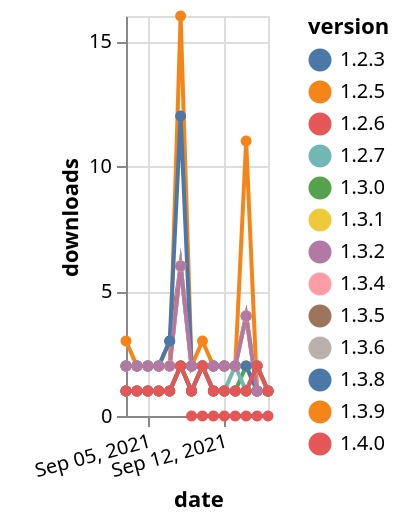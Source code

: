 {"$schema": "https://vega.github.io/schema/vega-lite/v5.json", "description": "A simple bar chart with embedded data.", "data": {"values": [{"date": "2021-09-03", "total": 1096, "delta": 2, "version": "1.3.6"}, {"date": "2021-09-04", "total": 1098, "delta": 2, "version": "1.3.6"}, {"date": "2021-09-05", "total": 1100, "delta": 2, "version": "1.3.6"}, {"date": "2021-09-06", "total": 1102, "delta": 2, "version": "1.3.6"}, {"date": "2021-09-07", "total": 1104, "delta": 2, "version": "1.3.6"}, {"date": "2021-09-08", "total": 1110, "delta": 6, "version": "1.3.6"}, {"date": "2021-09-09", "total": 1112, "delta": 2, "version": "1.3.6"}, {"date": "2021-09-10", "total": 1114, "delta": 2, "version": "1.3.6"}, {"date": "2021-09-11", "total": 1116, "delta": 2, "version": "1.3.6"}, {"date": "2021-09-12", "total": 1118, "delta": 2, "version": "1.3.6"}, {"date": "2021-09-13", "total": 1120, "delta": 2, "version": "1.3.6"}, {"date": "2021-09-14", "total": 1124, "delta": 4, "version": "1.3.6"}, {"date": "2021-09-15", "total": 1125, "delta": 1, "version": "1.3.6"}, {"date": "2021-09-16", "total": 1126, "delta": 1, "version": "1.3.6"}, {"date": "2021-09-03", "total": 545, "delta": 3, "version": "1.3.9"}, {"date": "2021-09-04", "total": 547, "delta": 2, "version": "1.3.9"}, {"date": "2021-09-05", "total": 549, "delta": 2, "version": "1.3.9"}, {"date": "2021-09-06", "total": 551, "delta": 2, "version": "1.3.9"}, {"date": "2021-09-07", "total": 553, "delta": 2, "version": "1.3.9"}, {"date": "2021-09-08", "total": 569, "delta": 16, "version": "1.3.9"}, {"date": "2021-09-09", "total": 571, "delta": 2, "version": "1.3.9"}, {"date": "2021-09-10", "total": 574, "delta": 3, "version": "1.3.9"}, {"date": "2021-09-11", "total": 576, "delta": 2, "version": "1.3.9"}, {"date": "2021-09-12", "total": 578, "delta": 2, "version": "1.3.9"}, {"date": "2021-09-13", "total": 580, "delta": 2, "version": "1.3.9"}, {"date": "2021-09-14", "total": 591, "delta": 11, "version": "1.3.9"}, {"date": "2021-09-15", "total": 592, "delta": 1, "version": "1.3.9"}, {"date": "2021-09-16", "total": 593, "delta": 1, "version": "1.3.9"}, {"date": "2021-09-03", "total": 1128, "delta": 2, "version": "1.3.5"}, {"date": "2021-09-04", "total": 1130, "delta": 2, "version": "1.3.5"}, {"date": "2021-09-05", "total": 1132, "delta": 2, "version": "1.3.5"}, {"date": "2021-09-06", "total": 1134, "delta": 2, "version": "1.3.5"}, {"date": "2021-09-07", "total": 1137, "delta": 3, "version": "1.3.5"}, {"date": "2021-09-08", "total": 1143, "delta": 6, "version": "1.3.5"}, {"date": "2021-09-09", "total": 1145, "delta": 2, "version": "1.3.5"}, {"date": "2021-09-10", "total": 1147, "delta": 2, "version": "1.3.5"}, {"date": "2021-09-11", "total": 1149, "delta": 2, "version": "1.3.5"}, {"date": "2021-09-12", "total": 1151, "delta": 2, "version": "1.3.5"}, {"date": "2021-09-13", "total": 1153, "delta": 2, "version": "1.3.5"}, {"date": "2021-09-14", "total": 1157, "delta": 4, "version": "1.3.5"}, {"date": "2021-09-15", "total": 1158, "delta": 1, "version": "1.3.5"}, {"date": "2021-09-16", "total": 1159, "delta": 1, "version": "1.3.5"}, {"date": "2021-09-03", "total": 173, "delta": 1, "version": "1.3.0"}, {"date": "2021-09-04", "total": 174, "delta": 1, "version": "1.3.0"}, {"date": "2021-09-05", "total": 175, "delta": 1, "version": "1.3.0"}, {"date": "2021-09-06", "total": 176, "delta": 1, "version": "1.3.0"}, {"date": "2021-09-07", "total": 177, "delta": 1, "version": "1.3.0"}, {"date": "2021-09-08", "total": 179, "delta": 2, "version": "1.3.0"}, {"date": "2021-09-09", "total": 180, "delta": 1, "version": "1.3.0"}, {"date": "2021-09-10", "total": 182, "delta": 2, "version": "1.3.0"}, {"date": "2021-09-11", "total": 183, "delta": 1, "version": "1.3.0"}, {"date": "2021-09-12", "total": 184, "delta": 1, "version": "1.3.0"}, {"date": "2021-09-13", "total": 185, "delta": 1, "version": "1.3.0"}, {"date": "2021-09-14", "total": 187, "delta": 2, "version": "1.3.0"}, {"date": "2021-09-15", "total": 188, "delta": 1, "version": "1.3.0"}, {"date": "2021-09-16", "total": 189, "delta": 1, "version": "1.3.0"}, {"date": "2021-09-03", "total": 184, "delta": 1, "version": "1.2.7"}, {"date": "2021-09-04", "total": 185, "delta": 1, "version": "1.2.7"}, {"date": "2021-09-05", "total": 186, "delta": 1, "version": "1.2.7"}, {"date": "2021-09-06", "total": 187, "delta": 1, "version": "1.2.7"}, {"date": "2021-09-07", "total": 188, "delta": 1, "version": "1.2.7"}, {"date": "2021-09-08", "total": 190, "delta": 2, "version": "1.2.7"}, {"date": "2021-09-09", "total": 191, "delta": 1, "version": "1.2.7"}, {"date": "2021-09-10", "total": 193, "delta": 2, "version": "1.2.7"}, {"date": "2021-09-11", "total": 194, "delta": 1, "version": "1.2.7"}, {"date": "2021-09-12", "total": 195, "delta": 1, "version": "1.2.7"}, {"date": "2021-09-13", "total": 197, "delta": 2, "version": "1.2.7"}, {"date": "2021-09-14", "total": 198, "delta": 1, "version": "1.2.7"}, {"date": "2021-09-15", "total": 200, "delta": 2, "version": "1.2.7"}, {"date": "2021-09-16", "total": 201, "delta": 1, "version": "1.2.7"}, {"date": "2021-09-03", "total": 176, "delta": 1, "version": "1.2.5"}, {"date": "2021-09-04", "total": 177, "delta": 1, "version": "1.2.5"}, {"date": "2021-09-05", "total": 178, "delta": 1, "version": "1.2.5"}, {"date": "2021-09-06", "total": 179, "delta": 1, "version": "1.2.5"}, {"date": "2021-09-07", "total": 180, "delta": 1, "version": "1.2.5"}, {"date": "2021-09-08", "total": 182, "delta": 2, "version": "1.2.5"}, {"date": "2021-09-09", "total": 183, "delta": 1, "version": "1.2.5"}, {"date": "2021-09-10", "total": 185, "delta": 2, "version": "1.2.5"}, {"date": "2021-09-11", "total": 186, "delta": 1, "version": "1.2.5"}, {"date": "2021-09-12", "total": 187, "delta": 1, "version": "1.2.5"}, {"date": "2021-09-13", "total": 188, "delta": 1, "version": "1.2.5"}, {"date": "2021-09-14", "total": 189, "delta": 1, "version": "1.2.5"}, {"date": "2021-09-15", "total": 191, "delta": 2, "version": "1.2.5"}, {"date": "2021-09-16", "total": 192, "delta": 1, "version": "1.2.5"}, {"date": "2021-09-03", "total": 1194, "delta": 2, "version": "1.3.1"}, {"date": "2021-09-04", "total": 1196, "delta": 2, "version": "1.3.1"}, {"date": "2021-09-05", "total": 1198, "delta": 2, "version": "1.3.1"}, {"date": "2021-09-06", "total": 1200, "delta": 2, "version": "1.3.1"}, {"date": "2021-09-07", "total": 1202, "delta": 2, "version": "1.3.1"}, {"date": "2021-09-08", "total": 1208, "delta": 6, "version": "1.3.1"}, {"date": "2021-09-09", "total": 1210, "delta": 2, "version": "1.3.1"}, {"date": "2021-09-10", "total": 1212, "delta": 2, "version": "1.3.1"}, {"date": "2021-09-11", "total": 1214, "delta": 2, "version": "1.3.1"}, {"date": "2021-09-12", "total": 1216, "delta": 2, "version": "1.3.1"}, {"date": "2021-09-13", "total": 1218, "delta": 2, "version": "1.3.1"}, {"date": "2021-09-14", "total": 1222, "delta": 4, "version": "1.3.1"}, {"date": "2021-09-15", "total": 1223, "delta": 1, "version": "1.3.1"}, {"date": "2021-09-16", "total": 1224, "delta": 1, "version": "1.3.1"}, {"date": "2021-09-03", "total": 1153, "delta": 2, "version": "1.3.4"}, {"date": "2021-09-04", "total": 1155, "delta": 2, "version": "1.3.4"}, {"date": "2021-09-05", "total": 1157, "delta": 2, "version": "1.3.4"}, {"date": "2021-09-06", "total": 1159, "delta": 2, "version": "1.3.4"}, {"date": "2021-09-07", "total": 1161, "delta": 2, "version": "1.3.4"}, {"date": "2021-09-08", "total": 1167, "delta": 6, "version": "1.3.4"}, {"date": "2021-09-09", "total": 1169, "delta": 2, "version": "1.3.4"}, {"date": "2021-09-10", "total": 1171, "delta": 2, "version": "1.3.4"}, {"date": "2021-09-11", "total": 1173, "delta": 2, "version": "1.3.4"}, {"date": "2021-09-12", "total": 1175, "delta": 2, "version": "1.3.4"}, {"date": "2021-09-13", "total": 1177, "delta": 2, "version": "1.3.4"}, {"date": "2021-09-14", "total": 1181, "delta": 4, "version": "1.3.4"}, {"date": "2021-09-15", "total": 1182, "delta": 1, "version": "1.3.4"}, {"date": "2021-09-16", "total": 1183, "delta": 1, "version": "1.3.4"}, {"date": "2021-09-03", "total": 1197, "delta": 2, "version": "1.3.8"}, {"date": "2021-09-04", "total": 1199, "delta": 2, "version": "1.3.8"}, {"date": "2021-09-05", "total": 1201, "delta": 2, "version": "1.3.8"}, {"date": "2021-09-06", "total": 1203, "delta": 2, "version": "1.3.8"}, {"date": "2021-09-07", "total": 1206, "delta": 3, "version": "1.3.8"}, {"date": "2021-09-08", "total": 1218, "delta": 12, "version": "1.3.8"}, {"date": "2021-09-09", "total": 1220, "delta": 2, "version": "1.3.8"}, {"date": "2021-09-10", "total": 1222, "delta": 2, "version": "1.3.8"}, {"date": "2021-09-11", "total": 1224, "delta": 2, "version": "1.3.8"}, {"date": "2021-09-12", "total": 1226, "delta": 2, "version": "1.3.8"}, {"date": "2021-09-13", "total": 1228, "delta": 2, "version": "1.3.8"}, {"date": "2021-09-14", "total": 1230, "delta": 2, "version": "1.3.8"}, {"date": "2021-09-15", "total": 1231, "delta": 1, "version": "1.3.8"}, {"date": "2021-09-16", "total": 1232, "delta": 1, "version": "1.3.8"}, {"date": "2021-09-03", "total": 200, "delta": 1, "version": "1.2.3"}, {"date": "2021-09-04", "total": 201, "delta": 1, "version": "1.2.3"}, {"date": "2021-09-05", "total": 202, "delta": 1, "version": "1.2.3"}, {"date": "2021-09-06", "total": 203, "delta": 1, "version": "1.2.3"}, {"date": "2021-09-07", "total": 204, "delta": 1, "version": "1.2.3"}, {"date": "2021-09-08", "total": 206, "delta": 2, "version": "1.2.3"}, {"date": "2021-09-09", "total": 207, "delta": 1, "version": "1.2.3"}, {"date": "2021-09-10", "total": 209, "delta": 2, "version": "1.2.3"}, {"date": "2021-09-11", "total": 210, "delta": 1, "version": "1.2.3"}, {"date": "2021-09-12", "total": 211, "delta": 1, "version": "1.2.3"}, {"date": "2021-09-13", "total": 212, "delta": 1, "version": "1.2.3"}, {"date": "2021-09-14", "total": 213, "delta": 1, "version": "1.2.3"}, {"date": "2021-09-15", "total": 215, "delta": 2, "version": "1.2.3"}, {"date": "2021-09-16", "total": 216, "delta": 1, "version": "1.2.3"}, {"date": "2021-09-03", "total": 1244, "delta": 2, "version": "1.3.2"}, {"date": "2021-09-04", "total": 1246, "delta": 2, "version": "1.3.2"}, {"date": "2021-09-05", "total": 1248, "delta": 2, "version": "1.3.2"}, {"date": "2021-09-06", "total": 1250, "delta": 2, "version": "1.3.2"}, {"date": "2021-09-07", "total": 1252, "delta": 2, "version": "1.3.2"}, {"date": "2021-09-08", "total": 1258, "delta": 6, "version": "1.3.2"}, {"date": "2021-09-09", "total": 1260, "delta": 2, "version": "1.3.2"}, {"date": "2021-09-10", "total": 1262, "delta": 2, "version": "1.3.2"}, {"date": "2021-09-11", "total": 1264, "delta": 2, "version": "1.3.2"}, {"date": "2021-09-12", "total": 1266, "delta": 2, "version": "1.3.2"}, {"date": "2021-09-13", "total": 1268, "delta": 2, "version": "1.3.2"}, {"date": "2021-09-14", "total": 1272, "delta": 4, "version": "1.3.2"}, {"date": "2021-09-15", "total": 1273, "delta": 1, "version": "1.3.2"}, {"date": "2021-09-16", "total": 1274, "delta": 1, "version": "1.3.2"}, {"date": "2021-09-03", "total": 183, "delta": 1, "version": "1.2.6"}, {"date": "2021-09-04", "total": 184, "delta": 1, "version": "1.2.6"}, {"date": "2021-09-05", "total": 185, "delta": 1, "version": "1.2.6"}, {"date": "2021-09-06", "total": 186, "delta": 1, "version": "1.2.6"}, {"date": "2021-09-07", "total": 187, "delta": 1, "version": "1.2.6"}, {"date": "2021-09-08", "total": 189, "delta": 2, "version": "1.2.6"}, {"date": "2021-09-09", "total": 190, "delta": 1, "version": "1.2.6"}, {"date": "2021-09-10", "total": 192, "delta": 2, "version": "1.2.6"}, {"date": "2021-09-11", "total": 193, "delta": 1, "version": "1.2.6"}, {"date": "2021-09-12", "total": 194, "delta": 1, "version": "1.2.6"}, {"date": "2021-09-13", "total": 195, "delta": 1, "version": "1.2.6"}, {"date": "2021-09-14", "total": 196, "delta": 1, "version": "1.2.6"}, {"date": "2021-09-15", "total": 198, "delta": 2, "version": "1.2.6"}, {"date": "2021-09-16", "total": 199, "delta": 1, "version": "1.2.6"}, {"date": "2021-09-09", "total": 12, "delta": 0, "version": "1.4.0"}, {"date": "2021-09-10", "total": 16, "delta": 0, "version": "1.4.0"}, {"date": "2021-09-11", "total": 18, "delta": 0, "version": "1.4.0"}, {"date": "2021-09-12", "total": 20, "delta": 0, "version": "1.4.0"}, {"date": "2021-09-13", "total": 24, "delta": 0, "version": "1.4.0"}, {"date": "2021-09-14", "total": 28, "delta": 0, "version": "1.4.0"}, {"date": "2021-09-15", "total": 29, "delta": 0, "version": "1.4.0"}, {"date": "2021-09-16", "total": 30, "delta": 0, "version": "1.4.0"}]}, "width": "container", "mark": {"type": "line", "point": {"filled": true}}, "encoding": {"x": {"field": "date", "type": "temporal", "timeUnit": "yearmonthdate", "title": "date", "axis": {"labelAngle": -15}}, "y": {"field": "delta", "type": "quantitative", "title": "downloads"}, "color": {"field": "version", "type": "nominal"}, "tooltip": {"field": "delta"}}}